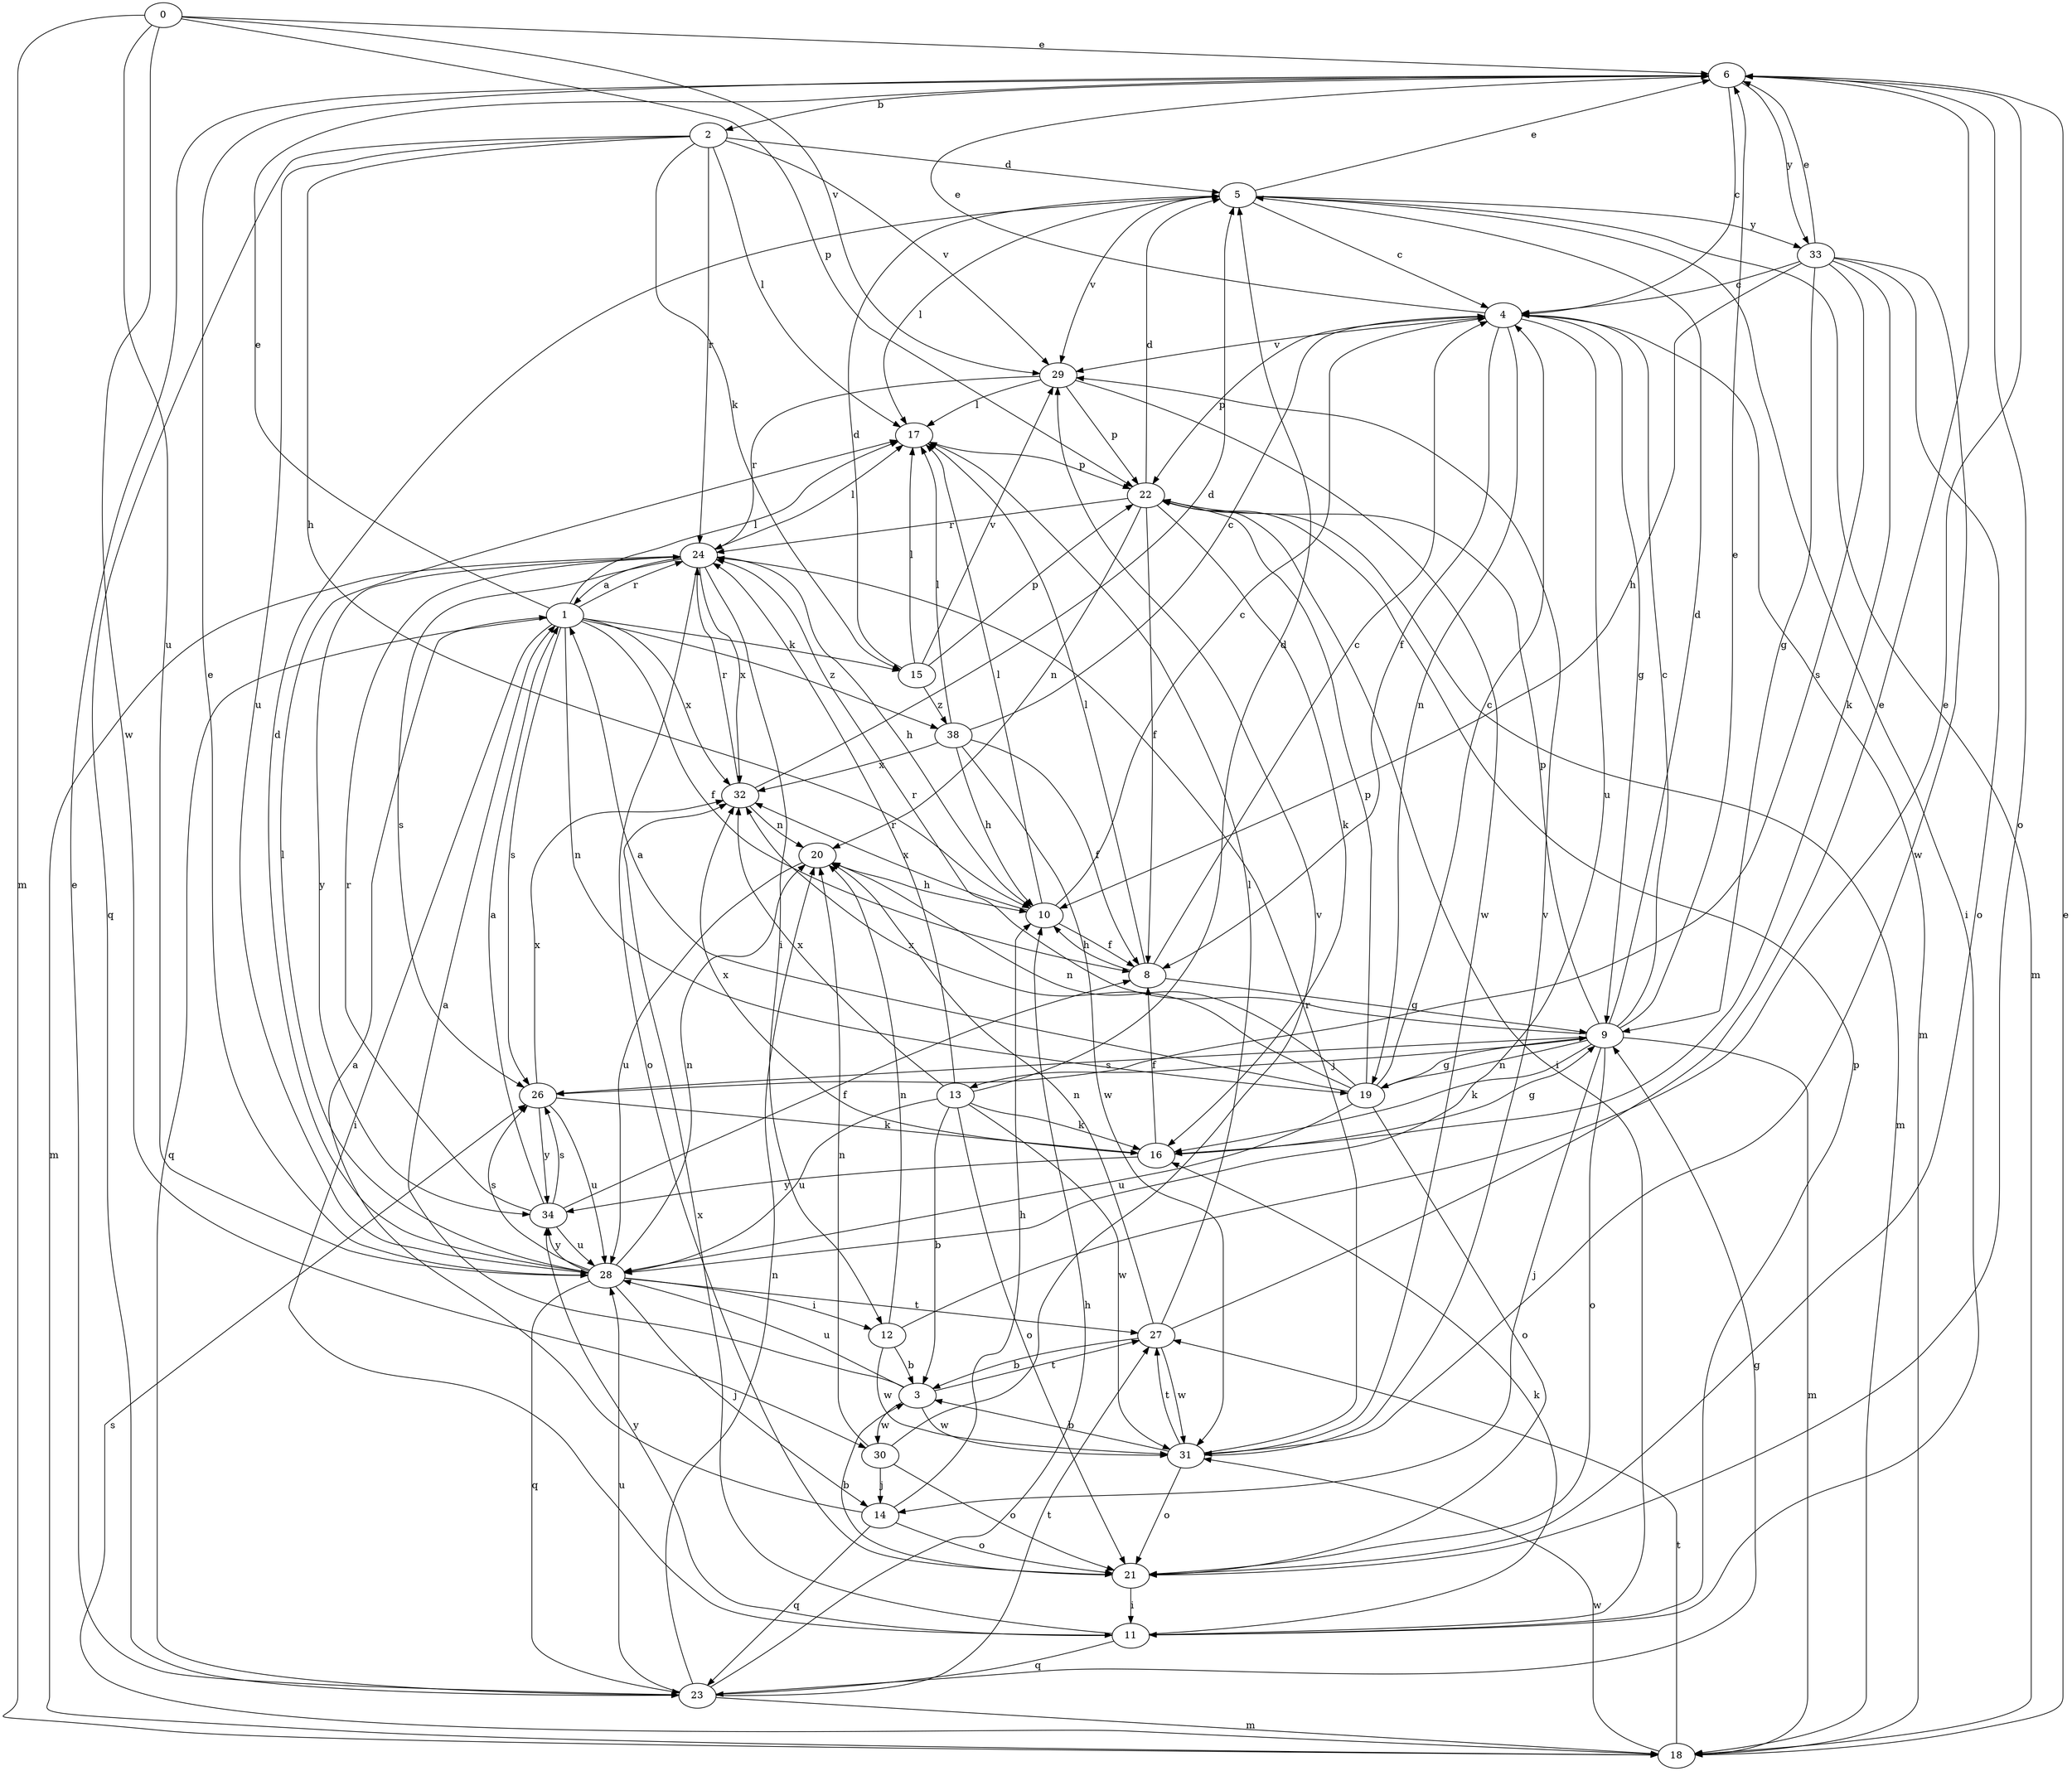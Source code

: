 strict digraph  {
0;
1;
2;
3;
4;
5;
6;
8;
9;
10;
11;
12;
13;
14;
15;
16;
17;
18;
19;
20;
21;
22;
23;
24;
26;
27;
28;
29;
30;
31;
32;
33;
34;
38;
0 -> 6  [label=e];
0 -> 18  [label=m];
0 -> 22  [label=p];
0 -> 28  [label=u];
0 -> 29  [label=v];
0 -> 30  [label=w];
1 -> 6  [label=e];
1 -> 8  [label=f];
1 -> 11  [label=i];
1 -> 15  [label=k];
1 -> 17  [label=l];
1 -> 19  [label=n];
1 -> 23  [label=q];
1 -> 24  [label=r];
1 -> 26  [label=s];
1 -> 32  [label=x];
1 -> 38  [label=z];
2 -> 5  [label=d];
2 -> 10  [label=h];
2 -> 15  [label=k];
2 -> 17  [label=l];
2 -> 23  [label=q];
2 -> 24  [label=r];
2 -> 28  [label=u];
2 -> 29  [label=v];
3 -> 1  [label=a];
3 -> 27  [label=t];
3 -> 28  [label=u];
3 -> 30  [label=w];
3 -> 31  [label=w];
4 -> 6  [label=e];
4 -> 8  [label=f];
4 -> 9  [label=g];
4 -> 18  [label=m];
4 -> 19  [label=n];
4 -> 22  [label=p];
4 -> 28  [label=u];
4 -> 29  [label=v];
5 -> 4  [label=c];
5 -> 6  [label=e];
5 -> 11  [label=i];
5 -> 17  [label=l];
5 -> 18  [label=m];
5 -> 29  [label=v];
5 -> 33  [label=y];
6 -> 2  [label=b];
6 -> 4  [label=c];
6 -> 21  [label=o];
6 -> 33  [label=y];
8 -> 4  [label=c];
8 -> 9  [label=g];
8 -> 10  [label=h];
8 -> 17  [label=l];
9 -> 4  [label=c];
9 -> 5  [label=d];
9 -> 6  [label=e];
9 -> 13  [label=j];
9 -> 14  [label=j];
9 -> 16  [label=k];
9 -> 18  [label=m];
9 -> 19  [label=n];
9 -> 21  [label=o];
9 -> 22  [label=p];
9 -> 24  [label=r];
9 -> 26  [label=s];
10 -> 4  [label=c];
10 -> 8  [label=f];
10 -> 17  [label=l];
10 -> 32  [label=x];
11 -> 16  [label=k];
11 -> 22  [label=p];
11 -> 23  [label=q];
11 -> 32  [label=x];
11 -> 34  [label=y];
12 -> 3  [label=b];
12 -> 6  [label=e];
12 -> 20  [label=n];
12 -> 31  [label=w];
13 -> 3  [label=b];
13 -> 5  [label=d];
13 -> 16  [label=k];
13 -> 21  [label=o];
13 -> 24  [label=r];
13 -> 28  [label=u];
13 -> 31  [label=w];
13 -> 32  [label=x];
14 -> 1  [label=a];
14 -> 10  [label=h];
14 -> 21  [label=o];
14 -> 23  [label=q];
15 -> 5  [label=d];
15 -> 17  [label=l];
15 -> 22  [label=p];
15 -> 29  [label=v];
15 -> 38  [label=z];
16 -> 8  [label=f];
16 -> 9  [label=g];
16 -> 32  [label=x];
16 -> 34  [label=y];
17 -> 22  [label=p];
18 -> 6  [label=e];
18 -> 26  [label=s];
18 -> 27  [label=t];
18 -> 31  [label=w];
19 -> 1  [label=a];
19 -> 4  [label=c];
19 -> 9  [label=g];
19 -> 20  [label=n];
19 -> 21  [label=o];
19 -> 22  [label=p];
19 -> 28  [label=u];
19 -> 32  [label=x];
20 -> 10  [label=h];
20 -> 28  [label=u];
21 -> 3  [label=b];
21 -> 11  [label=i];
22 -> 5  [label=d];
22 -> 8  [label=f];
22 -> 11  [label=i];
22 -> 16  [label=k];
22 -> 18  [label=m];
22 -> 20  [label=n];
22 -> 24  [label=r];
23 -> 6  [label=e];
23 -> 9  [label=g];
23 -> 10  [label=h];
23 -> 18  [label=m];
23 -> 20  [label=n];
23 -> 27  [label=t];
23 -> 28  [label=u];
24 -> 1  [label=a];
24 -> 10  [label=h];
24 -> 12  [label=i];
24 -> 17  [label=l];
24 -> 18  [label=m];
24 -> 21  [label=o];
24 -> 26  [label=s];
24 -> 32  [label=x];
24 -> 34  [label=y];
26 -> 16  [label=k];
26 -> 28  [label=u];
26 -> 32  [label=x];
26 -> 34  [label=y];
27 -> 3  [label=b];
27 -> 6  [label=e];
27 -> 17  [label=l];
27 -> 20  [label=n];
27 -> 31  [label=w];
28 -> 5  [label=d];
28 -> 6  [label=e];
28 -> 12  [label=i];
28 -> 14  [label=j];
28 -> 17  [label=l];
28 -> 20  [label=n];
28 -> 23  [label=q];
28 -> 26  [label=s];
28 -> 27  [label=t];
28 -> 34  [label=y];
29 -> 17  [label=l];
29 -> 22  [label=p];
29 -> 24  [label=r];
29 -> 31  [label=w];
30 -> 14  [label=j];
30 -> 20  [label=n];
30 -> 21  [label=o];
30 -> 29  [label=v];
31 -> 3  [label=b];
31 -> 21  [label=o];
31 -> 24  [label=r];
31 -> 27  [label=t];
31 -> 29  [label=v];
32 -> 5  [label=d];
32 -> 20  [label=n];
32 -> 24  [label=r];
33 -> 4  [label=c];
33 -> 6  [label=e];
33 -> 9  [label=g];
33 -> 10  [label=h];
33 -> 16  [label=k];
33 -> 21  [label=o];
33 -> 26  [label=s];
33 -> 31  [label=w];
34 -> 1  [label=a];
34 -> 8  [label=f];
34 -> 24  [label=r];
34 -> 26  [label=s];
34 -> 28  [label=u];
38 -> 4  [label=c];
38 -> 8  [label=f];
38 -> 10  [label=h];
38 -> 17  [label=l];
38 -> 31  [label=w];
38 -> 32  [label=x];
}
